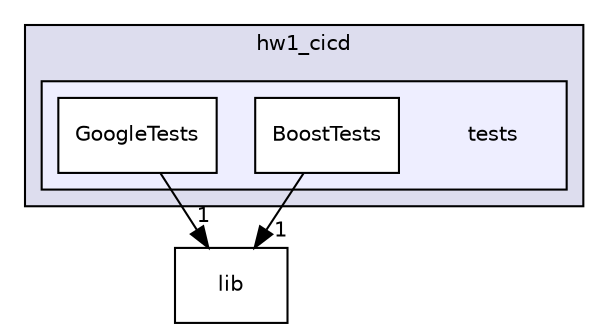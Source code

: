 digraph "hw1_cicd/tests" {
  compound=true
  node [ fontsize="10", fontname="Helvetica"];
  edge [ labelfontsize="10", labelfontname="Helvetica"];
  subgraph clusterdir_7057357b5b8b6be0b4f92f2303e2a839 {
    graph [ bgcolor="#ddddee", pencolor="black", label="hw1_cicd" fontname="Helvetica", fontsize="10", URL="dir_7057357b5b8b6be0b4f92f2303e2a839.html"]
  subgraph clusterdir_3a9fe4f552aa1ca4fb49e1bb36c95bd2 {
    graph [ bgcolor="#eeeeff", pencolor="black", label="" URL="dir_3a9fe4f552aa1ca4fb49e1bb36c95bd2.html"];
    dir_3a9fe4f552aa1ca4fb49e1bb36c95bd2 [shape=plaintext label="tests"];
    dir_5bb529d7abbd3cee18cc9a8e650eb84f [shape=box label="BoostTests" color="black" fillcolor="white" style="filled" URL="dir_5bb529d7abbd3cee18cc9a8e650eb84f.html"];
    dir_dde9f18f5ed3c89df1eac8d899157d26 [shape=box label="GoogleTests" color="black" fillcolor="white" style="filled" URL="dir_dde9f18f5ed3c89df1eac8d899157d26.html"];
  }
  }
  dir_526bea64bc7da40ce97067456d3137ec [shape=box label="lib" URL="dir_526bea64bc7da40ce97067456d3137ec.html"];
  dir_5bb529d7abbd3cee18cc9a8e650eb84f->dir_526bea64bc7da40ce97067456d3137ec [headlabel="1", labeldistance=1.5 headhref="dir_000016_000010.html"];
  dir_dde9f18f5ed3c89df1eac8d899157d26->dir_526bea64bc7da40ce97067456d3137ec [headlabel="1", labeldistance=1.5 headhref="dir_000017_000010.html"];
}
